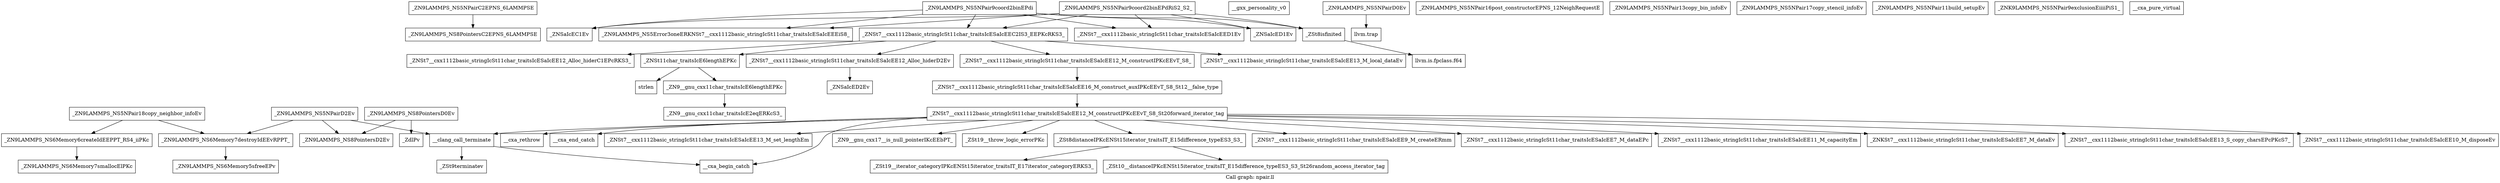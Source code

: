 digraph "Call graph: npair.ll" {
	label="Call graph: npair.ll";

	Node0x55c047e1ae90 [shape=record,label="{_ZN9LAMMPS_NS5NPairC2EPNS_6LAMMPSE}"];
	Node0x55c047e1ae90 -> Node0x55c047e1abf0;
	Node0x55c047e1abf0 [shape=record,label="{_ZN9LAMMPS_NS8PointersC2EPNS_6LAMMPSE}"];
	Node0x55c047e1aaa0 [shape=record,label="{_ZN9LAMMPS_NS5NPairD2Ev}"];
	Node0x55c047e1aaa0 -> Node0x55c047d9e9a0;
	Node0x55c047e1aaa0 -> Node0x55c047dc07f0;
	Node0x55c047e1aaa0 -> Node0x55c047da0990;
	Node0x55c047d9e9a0 [shape=record,label="{_ZN9LAMMPS_NS6Memory7destroyIdEEvRPPT_}"];
	Node0x55c047d9e9a0 -> Node0x55c047db92d0;
	Node0x55c047e15ca0 [shape=record,label="{__gxx_personality_v0}"];
	Node0x55c047da0990 [shape=record,label="{__clang_call_terminate}"];
	Node0x55c047da0990 -> Node0x55c047dd9dc0;
	Node0x55c047da0990 -> Node0x55c047e12380;
	Node0x55c047dd9dc0 [shape=record,label="{__cxa_begin_catch}"];
	Node0x55c047e12380 [shape=record,label="{_ZSt9terminatev}"];
	Node0x55c047ddfb10 [shape=record,label="{_ZN9LAMMPS_NS5NPairD0Ev}"];
	Node0x55c047ddfb10 -> Node0x55c047d5c2d0;
	Node0x55c047d5c2d0 [shape=record,label="{llvm.trap}"];
	Node0x55c047e13370 [shape=record,label="{_ZN9LAMMPS_NS5NPair16post_constructorEPNS_12NeighRequestE}"];
	Node0x55c047da34d0 [shape=record,label="{_ZN9LAMMPS_NS5NPair18copy_neighbor_infoEv}"];
	Node0x55c047da34d0 -> Node0x55c047d9e9a0;
	Node0x55c047da34d0 -> Node0x55c047da5ce0;
	Node0x55c047da5ce0 [shape=record,label="{_ZN9LAMMPS_NS6Memory6createIdEEPPT_RS4_iiPKc}"];
	Node0x55c047da5ce0 -> Node0x55c047da7560;
	Node0x55c047dabab0 [shape=record,label="{_ZN9LAMMPS_NS5NPair13copy_bin_infoEv}"];
	Node0x55c047dafb10 [shape=record,label="{_ZN9LAMMPS_NS5NPair17copy_stencil_infoEv}"];
	Node0x55c047dd13c0 [shape=record,label="{_ZNSt7__cxx1112basic_stringIcSt11char_traitsIcESaIcEED1Ev}"];
	Node0x55c047e0f430 [shape=record,label="{_ZNSaIcED1Ev}"];
	Node0x55c047df9eb0 [shape=record,label="{_ZN9LAMMPS_NS5NPair9coord2binEPdi}"];
	Node0x55c047df9eb0 -> Node0x55c047db0ee0;
	Node0x55c047df9eb0 -> Node0x55c047e0f430;
	Node0x55c047df9eb0 -> Node0x55c047dd13c0;
	Node0x55c047df9eb0 -> Node0x55c047dc09d0;
	Node0x55c047df9eb0 -> Node0x55c047ded5e0;
	Node0x55c047df9eb0 -> Node0x55c047dd0e10;
	Node0x55c047db0040 [shape=record,label="{_ZN9LAMMPS_NS5NPair11build_setupEv}"];
	Node0x55c047db0330 [shape=record,label="{_ZNK9LAMMPS_NS5NPair9exclusionEiiiiPiS1_}"];
	Node0x55c047db06f0 [shape=record,label="{_ZN9LAMMPS_NS5NPair9coord2binEPdRiS2_S2_}"];
	Node0x55c047db06f0 -> Node0x55c047db0ee0;
	Node0x55c047db06f0 -> Node0x55c047e0f430;
	Node0x55c047db06f0 -> Node0x55c047dd13c0;
	Node0x55c047db06f0 -> Node0x55c047dc09d0;
	Node0x55c047db06f0 -> Node0x55c047ded5e0;
	Node0x55c047db06f0 -> Node0x55c047dd0e10;
	Node0x55c047db0ee0 [shape=record,label="{_ZSt8isfinited}"];
	Node0x55c047db0ee0 -> Node0x55c047dd3de0;
	Node0x55c047dd0e10 [shape=record,label="{_ZN9LAMMPS_NS5Error3oneERKNSt7__cxx1112basic_stringIcSt11char_traitsIcESaIcEEEiS8_}"];
	Node0x55c047dc09d0 [shape=record,label="{_ZNSaIcEC1Ev}"];
	Node0x55c047ded5e0 [shape=record,label="{_ZNSt7__cxx1112basic_stringIcSt11char_traitsIcESaIcEEC2IS3_EEPKcRKS3_}"];
	Node0x55c047ded5e0 -> Node0x55c047de0e80;
	Node0x55c047ded5e0 -> Node0x55c047de2060;
	Node0x55c047ded5e0 -> Node0x55c047de3280;
	Node0x55c047ded5e0 -> Node0x55c047de9940;
	Node0x55c047ded5e0 -> Node0x55c047de1c40;
	Node0x55c047dfaf30 [shape=record,label="{__cxa_pure_virtual}"];
	Node0x55c047dc07f0 [shape=record,label="{_ZN9LAMMPS_NS8PointersD2Ev}"];
	Node0x55c047dfb7c0 [shape=record,label="{_ZN9LAMMPS_NS8PointersD0Ev}"];
	Node0x55c047dfb7c0 -> Node0x55c047dc07f0;
	Node0x55c047dfb7c0 -> Node0x55c047e06c50;
	Node0x55c047e06c50 [shape=record,label="{_ZdlPv}"];
	Node0x55c047dd3de0 [shape=record,label="{llvm.is.fpclass.f64}"];
	Node0x55c047db92d0 [shape=record,label="{_ZN9LAMMPS_NS6Memory5sfreeEPv}"];
	Node0x55c047da7560 [shape=record,label="{_ZN9LAMMPS_NS6Memory7smallocElPKc}"];
	Node0x55c047de0e80 [shape=record,label="{_ZNSt7__cxx1112basic_stringIcSt11char_traitsIcESaIcEE13_M_local_dataEv}"];
	Node0x55c047de2060 [shape=record,label="{_ZNSt7__cxx1112basic_stringIcSt11char_traitsIcESaIcEE12_Alloc_hiderC1EPcRKS3_}"];
	Node0x55c047de9940 [shape=record,label="{_ZNSt7__cxx1112basic_stringIcSt11char_traitsIcESaIcEE12_M_constructIPKcEEvT_S8_}"];
	Node0x55c047de9940 -> Node0x55c047e0ffe0;
	Node0x55c047de3280 [shape=record,label="{_ZNSt11char_traitsIcE6lengthEPKc}"];
	Node0x55c047de3280 -> Node0x55c047e105e0;
	Node0x55c047de3280 -> Node0x55c047e12460;
	Node0x55c047de1c40 [shape=record,label="{_ZNSt7__cxx1112basic_stringIcSt11char_traitsIcESaIcEE12_Alloc_hiderD2Ev}"];
	Node0x55c047de1c40 -> Node0x55c047e13020;
	Node0x55c047e0ffe0 [shape=record,label="{_ZNSt7__cxx1112basic_stringIcSt11char_traitsIcESaIcEE16_M_construct_auxIPKcEEvT_S8_St12__false_type}"];
	Node0x55c047e0ffe0 -> Node0x55c047e13a20;
	Node0x55c047e13a20 [shape=record,label="{_ZNSt7__cxx1112basic_stringIcSt11char_traitsIcESaIcEE12_M_constructIPKcEEvT_S8_St20forward_iterator_tag}"];
	Node0x55c047e13a20 -> Node0x55c047e15610;
	Node0x55c047e13a20 -> Node0x55c047e16410;
	Node0x55c047e13a20 -> Node0x55c047e13910;
	Node0x55c047e13a20 -> Node0x55c047e15500;
	Node0x55c047e13a20 -> Node0x55c047dcc270;
	Node0x55c047e13a20 -> Node0x55c047e06ac0;
	Node0x55c047e13a20 -> Node0x55c047e15de0;
	Node0x55c047e13a20 -> Node0x55c047dfc1f0;
	Node0x55c047e13a20 -> Node0x55c047dd9dc0;
	Node0x55c047e13a20 -> Node0x55c047e277f0;
	Node0x55c047e13a20 -> Node0x55c047e27870;
	Node0x55c047e13a20 -> Node0x55c047e278f0;
	Node0x55c047e13a20 -> Node0x55c047e27970;
	Node0x55c047e13a20 -> Node0x55c047da0990;
	Node0x55c047e15610 [shape=record,label="{_ZN9__gnu_cxx17__is_null_pointerIKcEEbPT_}"];
	Node0x55c047e16410 [shape=record,label="{_ZSt19__throw_logic_errorPKc}"];
	Node0x55c047e13910 [shape=record,label="{_ZSt8distanceIPKcENSt15iterator_traitsIT_E15difference_typeES3_S3_}"];
	Node0x55c047e13910 -> Node0x55c047e279f0;
	Node0x55c047e13910 -> Node0x55c047db0d20;
	Node0x55c047dcc270 [shape=record,label="{_ZNSt7__cxx1112basic_stringIcSt11char_traitsIcESaIcEE7_M_dataEPc}"];
	Node0x55c047e15500 [shape=record,label="{_ZNSt7__cxx1112basic_stringIcSt11char_traitsIcESaIcEE9_M_createERmm}"];
	Node0x55c047e06ac0 [shape=record,label="{_ZNSt7__cxx1112basic_stringIcSt11char_traitsIcESaIcEE11_M_capacityEm}"];
	Node0x55c047dfc1f0 [shape=record,label="{_ZNSt7__cxx1112basic_stringIcSt11char_traitsIcESaIcEE13_S_copy_charsEPcPKcS7_}"];
	Node0x55c047e15de0 [shape=record,label="{_ZNKSt7__cxx1112basic_stringIcSt11char_traitsIcESaIcEE7_M_dataEv}"];
	Node0x55c047e277f0 [shape=record,label="{_ZNSt7__cxx1112basic_stringIcSt11char_traitsIcESaIcEE10_M_disposeEv}"];
	Node0x55c047e27870 [shape=record,label="{__cxa_rethrow}"];
	Node0x55c047e278f0 [shape=record,label="{__cxa_end_catch}"];
	Node0x55c047e27970 [shape=record,label="{_ZNSt7__cxx1112basic_stringIcSt11char_traitsIcESaIcEE13_M_set_lengthEm}"];
	Node0x55c047db0d20 [shape=record,label="{_ZSt10__distanceIPKcENSt15iterator_traitsIT_E15difference_typeES3_S3_St26random_access_iterator_tag}"];
	Node0x55c047e279f0 [shape=record,label="{_ZSt19__iterator_categoryIPKcENSt15iterator_traitsIT_E17iterator_categoryERKS3_}"];
	Node0x55c047e105e0 [shape=record,label="{_ZN9__gnu_cxx11char_traitsIcE6lengthEPKc}"];
	Node0x55c047e105e0 -> Node0x55c047dd2c00;
	Node0x55c047e12460 [shape=record,label="{strlen}"];
	Node0x55c047dd2c00 [shape=record,label="{_ZN9__gnu_cxx11char_traitsIcE2eqERKcS3_}"];
	Node0x55c047e13020 [shape=record,label="{_ZNSaIcED2Ev}"];
}
